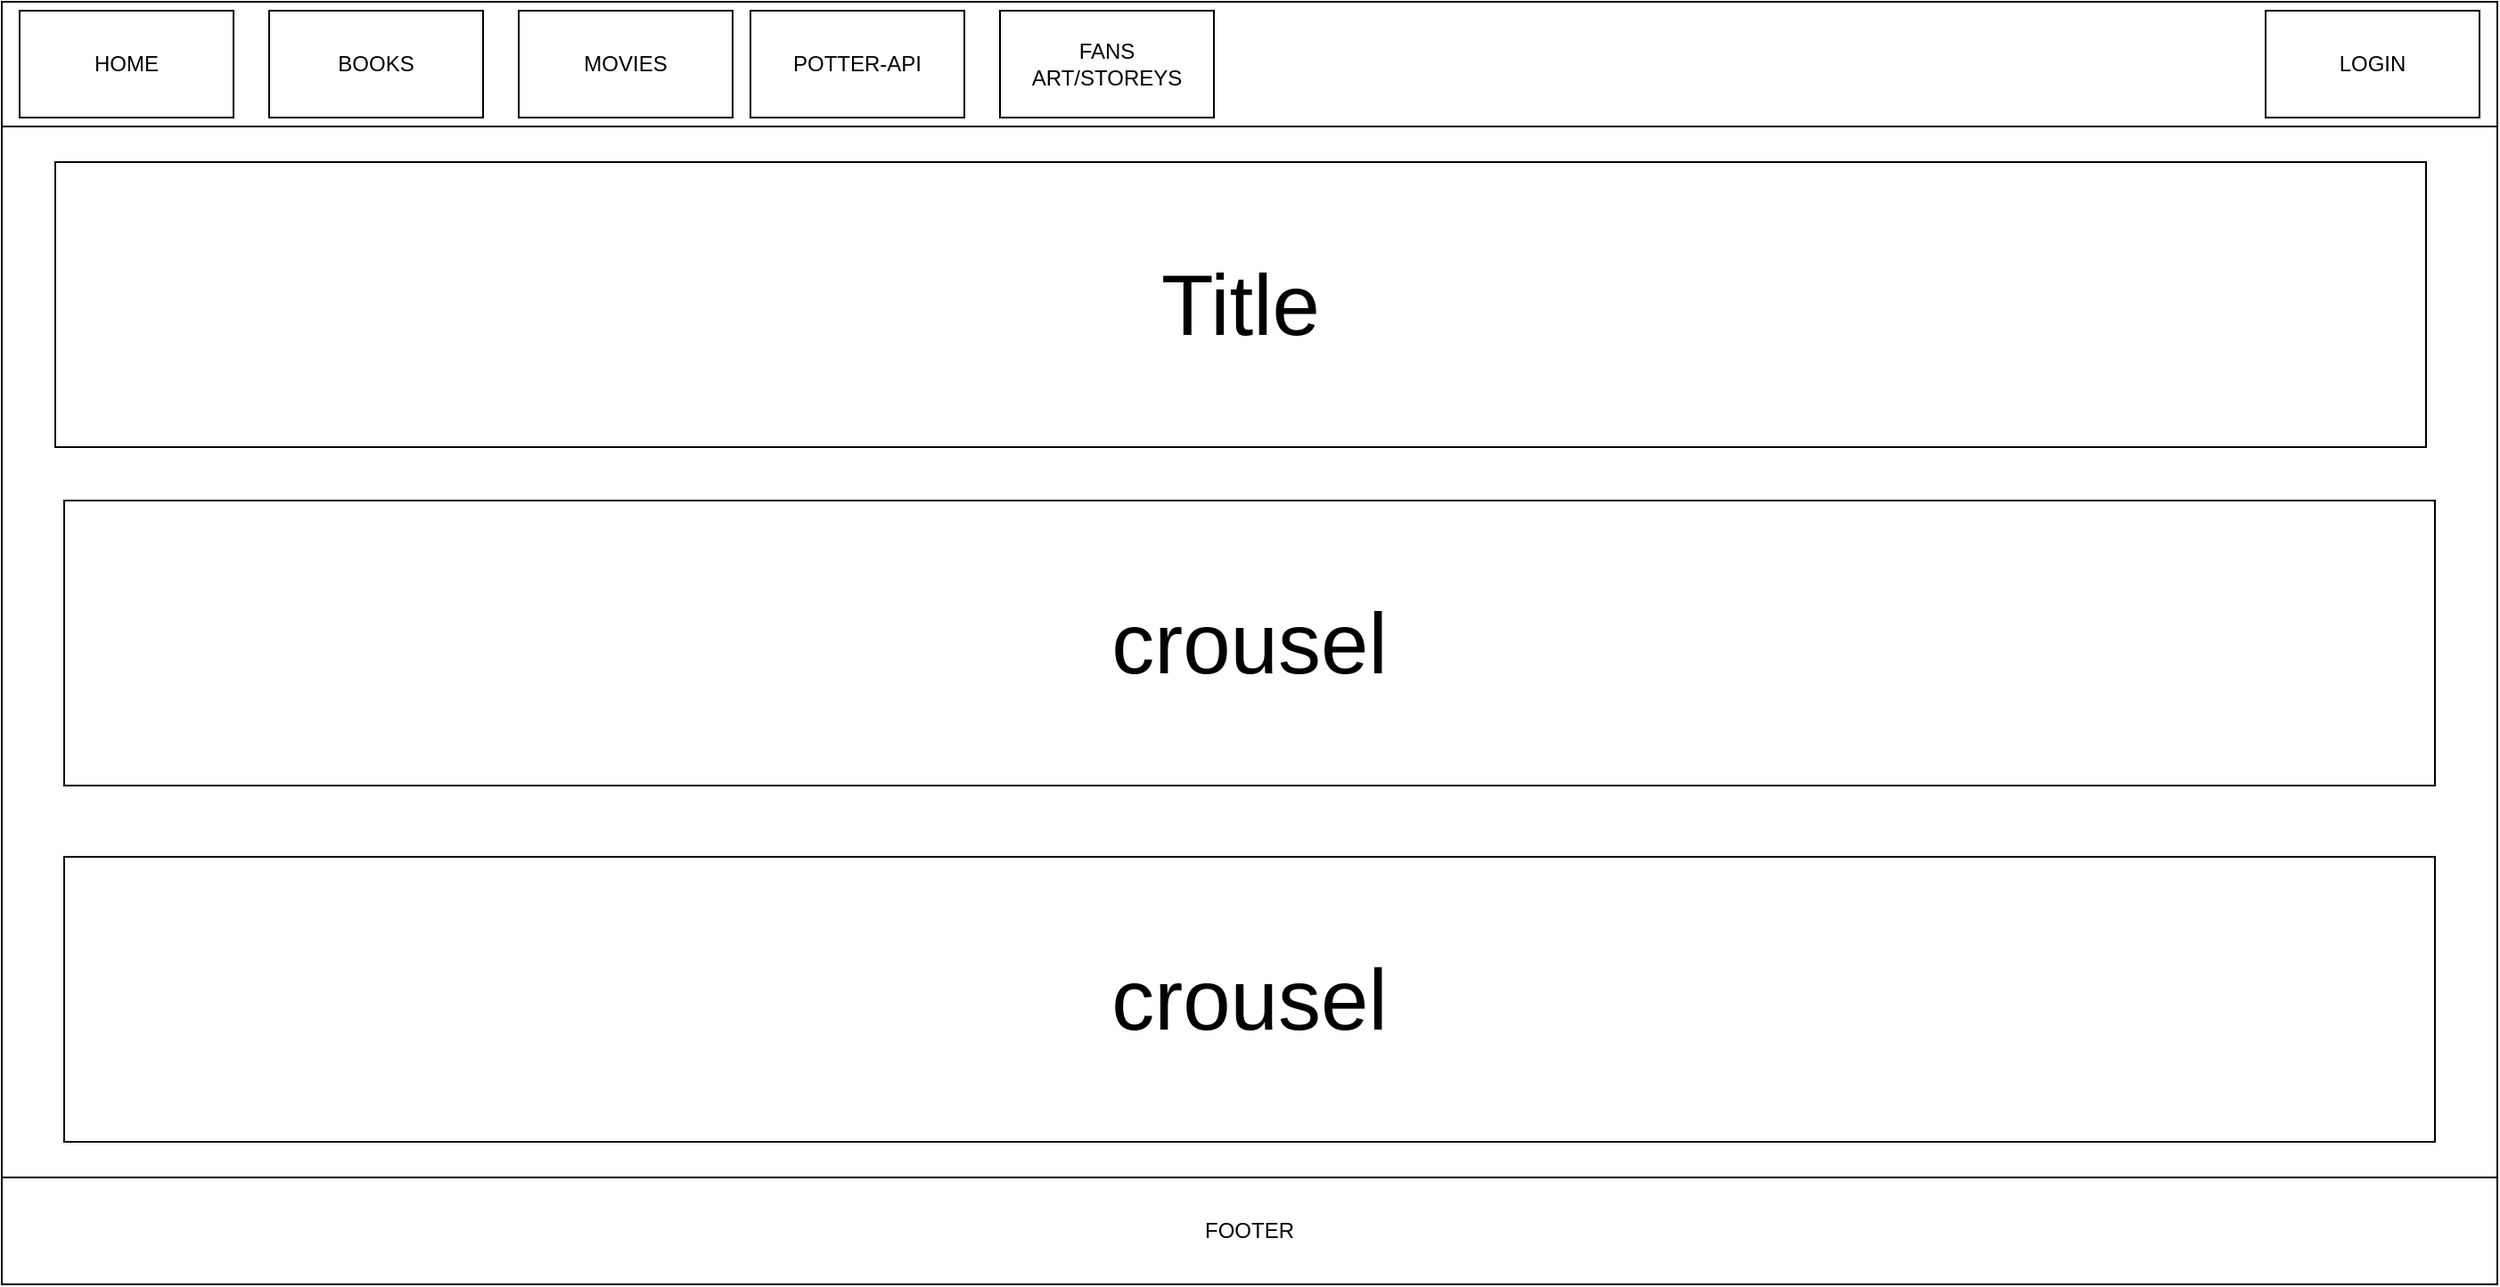 <mxfile version="14.5.1" type="device" pages="6"><diagram id="qFzQuwKPWO8ZbnRrZATn" name="HOME"><mxGraphModel dx="1662" dy="822" grid="1" gridSize="10" guides="1" tooltips="1" connect="1" arrows="1" fold="1" page="1" pageScale="1" pageWidth="2336" pageHeight="1654" math="0" shadow="0"><root><mxCell id="0"/><mxCell id="1" parent="0"/><mxCell id="XW8A4BsxFnwfHkGMzySi-2" value="" style="rounded=0;whiteSpace=wrap;html=1;" parent="1" vertex="1"><mxGeometry x="160" y="40" width="1400" height="720" as="geometry"/></mxCell><mxCell id="XW8A4BsxFnwfHkGMzySi-3" value="" style="rounded=0;whiteSpace=wrap;html=1;" parent="1" vertex="1"><mxGeometry x="160" y="40" width="1400" height="70" as="geometry"/></mxCell><mxCell id="XW8A4BsxFnwfHkGMzySi-4" value="HOME&lt;br&gt;" style="rounded=0;whiteSpace=wrap;html=1;" parent="1" vertex="1"><mxGeometry x="170" y="45" width="120" height="60" as="geometry"/></mxCell><mxCell id="XW8A4BsxFnwfHkGMzySi-5" value="BOOKS" style="rounded=0;whiteSpace=wrap;html=1;" parent="1" vertex="1"><mxGeometry x="310" y="45" width="120" height="60" as="geometry"/></mxCell><mxCell id="XW8A4BsxFnwfHkGMzySi-8" value="MOVIES&lt;br&gt;" style="rounded=0;whiteSpace=wrap;html=1;" parent="1" vertex="1"><mxGeometry x="450" y="45" width="120" height="60" as="geometry"/></mxCell><mxCell id="XW8A4BsxFnwfHkGMzySi-9" value="FANS ART/STOREYS" style="rounded=0;whiteSpace=wrap;html=1;" parent="1" vertex="1"><mxGeometry x="720" y="45" width="120" height="60" as="geometry"/></mxCell><mxCell id="XW8A4BsxFnwfHkGMzySi-10" value="POTTER-API" style="rounded=0;whiteSpace=wrap;html=1;" parent="1" vertex="1"><mxGeometry x="580" y="45" width="120" height="60" as="geometry"/></mxCell><mxCell id="XW8A4BsxFnwfHkGMzySi-12" value="LOGIN" style="rounded=0;whiteSpace=wrap;html=1;" parent="1" vertex="1"><mxGeometry x="1430" y="45" width="120" height="60" as="geometry"/></mxCell><mxCell id="MM_Akd9E_J0K9iQ7iAfK-1" value="&lt;font style=&quot;font-size: 48px&quot;&gt;Title&lt;/font&gt;" style="rounded=0;whiteSpace=wrap;html=1;" parent="1" vertex="1"><mxGeometry x="190" y="130" width="1330" height="160" as="geometry"/></mxCell><mxCell id="MM_Akd9E_J0K9iQ7iAfK-2" value="FOOTER" style="rounded=0;whiteSpace=wrap;html=1;" parent="1" vertex="1"><mxGeometry x="160" y="700" width="1400" height="60" as="geometry"/></mxCell><mxCell id="Cc7nSgYUqpnfMReREUkO-2" value="&lt;font style=&quot;font-size: 48px&quot;&gt;crousel&lt;/font&gt;" style="rounded=0;whiteSpace=wrap;html=1;" parent="1" vertex="1"><mxGeometry x="195" y="320" width="1330" height="160" as="geometry"/></mxCell><mxCell id="Cc7nSgYUqpnfMReREUkO-3" value="&lt;span style=&quot;font-size: 48px&quot;&gt;crousel&lt;/span&gt;" style="rounded=0;whiteSpace=wrap;html=1;" parent="1" vertex="1"><mxGeometry x="195" y="520" width="1330" height="160" as="geometry"/></mxCell></root></mxGraphModel></diagram><diagram name="BOOKS" id="s2oUbEV0orOd8MJt5951"><mxGraphModel dx="1662" dy="822" grid="1" gridSize="10" guides="1" tooltips="1" connect="1" arrows="1" fold="1" page="1" pageScale="1" pageWidth="2336" pageHeight="1654" math="0" shadow="0"><root><mxCell id="lm_g_Fe6XEitYUK9nzpx-0"/><mxCell id="lm_g_Fe6XEitYUK9nzpx-1" parent="lm_g_Fe6XEitYUK9nzpx-0"/><mxCell id="lm_g_Fe6XEitYUK9nzpx-2" value="" style="rounded=0;whiteSpace=wrap;html=1;" parent="lm_g_Fe6XEitYUK9nzpx-1" vertex="1"><mxGeometry x="160" y="40" width="1400" height="990" as="geometry"/></mxCell><mxCell id="lm_g_Fe6XEitYUK9nzpx-3" value="" style="rounded=0;whiteSpace=wrap;html=1;" parent="lm_g_Fe6XEitYUK9nzpx-1" vertex="1"><mxGeometry x="160" y="40" width="1400" height="70" as="geometry"/></mxCell><mxCell id="lm_g_Fe6XEitYUK9nzpx-4" value="HOME&lt;br&gt;" style="rounded=0;whiteSpace=wrap;html=1;" parent="lm_g_Fe6XEitYUK9nzpx-1" vertex="1"><mxGeometry x="170" y="45" width="120" height="60" as="geometry"/></mxCell><mxCell id="lm_g_Fe6XEitYUK9nzpx-5" value="BOOKS" style="rounded=0;whiteSpace=wrap;html=1;" parent="lm_g_Fe6XEitYUK9nzpx-1" vertex="1"><mxGeometry x="310" y="45" width="120" height="60" as="geometry"/></mxCell><mxCell id="lm_g_Fe6XEitYUK9nzpx-8" value="MOVIES&lt;br&gt;" style="rounded=0;whiteSpace=wrap;html=1;" parent="lm_g_Fe6XEitYUK9nzpx-1" vertex="1"><mxGeometry x="450" y="45" width="120" height="60" as="geometry"/></mxCell><mxCell id="lm_g_Fe6XEitYUK9nzpx-9" value="FANS ART/STOREYS" style="rounded=0;whiteSpace=wrap;html=1;" parent="lm_g_Fe6XEitYUK9nzpx-1" vertex="1"><mxGeometry x="590" y="45" width="120" height="60" as="geometry"/></mxCell><mxCell id="lm_g_Fe6XEitYUK9nzpx-10" value="POTTER-API" style="rounded=0;whiteSpace=wrap;html=1;" parent="lm_g_Fe6XEitYUK9nzpx-1" vertex="1"><mxGeometry x="720" y="45" width="120" height="60" as="geometry"/></mxCell><mxCell id="lm_g_Fe6XEitYUK9nzpx-11" value="LOGIN" style="rounded=0;whiteSpace=wrap;html=1;" parent="lm_g_Fe6XEitYUK9nzpx-1" vertex="1"><mxGeometry x="1430" y="45" width="120" height="60" as="geometry"/></mxCell><mxCell id="C4juva8W_bI43hicVfzI-0" value="FOOTER" style="rounded=0;whiteSpace=wrap;html=1;" parent="lm_g_Fe6XEitYUK9nzpx-1" vertex="1"><mxGeometry x="160" y="1030" width="1400" height="60" as="geometry"/></mxCell><mxCell id="HZnJkKdpitrdxWOBubL5-1" value="&lt;font style=&quot;font-size: 48px&quot;&gt;books&amp;nbsp;&lt;br&gt;&lt;br&gt;&lt;/font&gt;" style="rounded=0;whiteSpace=wrap;html=1;" parent="lm_g_Fe6XEitYUK9nzpx-1" vertex="1"><mxGeometry x="640" y="120" width="400" height="110" as="geometry"/></mxCell><mxCell id="HZnJkKdpitrdxWOBubL5-2" value="&lt;font style=&quot;font-size: 36px&quot;&gt;harry potter series&lt;/font&gt;" style="rounded=1;whiteSpace=wrap;html=1;" parent="lm_g_Fe6XEitYUK9nzpx-1" vertex="1"><mxGeometry x="630" y="260" width="410" height="60" as="geometry"/></mxCell><mxCell id="HZnJkKdpitrdxWOBubL5-3" value="&lt;font style=&quot;font-size: 36px&quot;&gt;fantasitc beasts&lt;/font&gt;" style="rounded=1;whiteSpace=wrap;html=1;" parent="lm_g_Fe6XEitYUK9nzpx-1" vertex="1"><mxGeometry x="635" y="530" width="410" height="60" as="geometry"/></mxCell><mxCell id="HZnJkKdpitrdxWOBubL5-4" value="&lt;font style=&quot;font-size: 36px&quot;&gt;hogwarts library&lt;/font&gt;" style="rounded=1;whiteSpace=wrap;html=1;" parent="lm_g_Fe6XEitYUK9nzpx-1" vertex="1"><mxGeometry x="640" y="767" width="410" height="60" as="geometry"/></mxCell><mxCell id="HZnJkKdpitrdxWOBubL5-5" value="&lt;font style=&quot;font-size: 24px&quot;&gt;book component&lt;/font&gt;" style="whiteSpace=wrap;html=1;aspect=fixed;" parent="lm_g_Fe6XEitYUK9nzpx-1" vertex="1"><mxGeometry x="500" y="340" width="150" height="150" as="geometry"/></mxCell><mxCell id="HZnJkKdpitrdxWOBubL5-6" value="&lt;font style=&quot;font-size: 24px&quot;&gt;book component&lt;/font&gt;" style="whiteSpace=wrap;html=1;aspect=fixed;" parent="lm_g_Fe6XEitYUK9nzpx-1" vertex="1"><mxGeometry x="660" y="340" width="150" height="150" as="geometry"/></mxCell><mxCell id="HZnJkKdpitrdxWOBubL5-7" value="&lt;font style=&quot;font-size: 24px&quot;&gt;book component&lt;/font&gt;" style="whiteSpace=wrap;html=1;aspect=fixed;" parent="lm_g_Fe6XEitYUK9nzpx-1" vertex="1"><mxGeometry x="860" y="340" width="150" height="150" as="geometry"/></mxCell><mxCell id="HZnJkKdpitrdxWOBubL5-8" value="&lt;font style=&quot;font-size: 24px&quot;&gt;book component&lt;/font&gt;" style="whiteSpace=wrap;html=1;aspect=fixed;" parent="lm_g_Fe6XEitYUK9nzpx-1" vertex="1"><mxGeometry x="1060" y="340" width="150" height="150" as="geometry"/></mxCell><mxCell id="HZnJkKdpitrdxWOBubL5-9" value="&lt;font style=&quot;font-size: 24px&quot;&gt;book component&lt;/font&gt;" style="whiteSpace=wrap;html=1;aspect=fixed;" parent="lm_g_Fe6XEitYUK9nzpx-1" vertex="1"><mxGeometry x="1260" y="340" width="150" height="150" as="geometry"/></mxCell><mxCell id="HZnJkKdpitrdxWOBubL5-10" value="&lt;font style=&quot;font-size: 24px&quot;&gt;book component&lt;/font&gt;" style="whiteSpace=wrap;html=1;aspect=fixed;" parent="lm_g_Fe6XEitYUK9nzpx-1" vertex="1"><mxGeometry x="1260" y="600" width="150" height="150" as="geometry"/></mxCell><mxCell id="HZnJkKdpitrdxWOBubL5-11" value="&lt;font style=&quot;font-size: 24px&quot;&gt;book component&lt;/font&gt;" style="whiteSpace=wrap;html=1;aspect=fixed;" parent="lm_g_Fe6XEitYUK9nzpx-1" vertex="1"><mxGeometry x="320" y="600" width="150" height="150" as="geometry"/></mxCell><mxCell id="HZnJkKdpitrdxWOBubL5-12" value="&lt;font style=&quot;font-size: 24px&quot;&gt;book component&lt;/font&gt;" style="whiteSpace=wrap;html=1;aspect=fixed;" parent="lm_g_Fe6XEitYUK9nzpx-1" vertex="1"><mxGeometry x="500" y="600" width="150" height="150" as="geometry"/></mxCell><mxCell id="HZnJkKdpitrdxWOBubL5-13" value="&lt;font style=&quot;font-size: 24px&quot;&gt;book component&lt;/font&gt;" style="whiteSpace=wrap;html=1;aspect=fixed;" parent="lm_g_Fe6XEitYUK9nzpx-1" vertex="1"><mxGeometry x="1050" y="600" width="150" height="150" as="geometry"/></mxCell><mxCell id="HZnJkKdpitrdxWOBubL5-14" value="&lt;font style=&quot;font-size: 24px&quot;&gt;book component&lt;/font&gt;" style="whiteSpace=wrap;html=1;aspect=fixed;" parent="lm_g_Fe6XEitYUK9nzpx-1" vertex="1"><mxGeometry x="870" y="600" width="150" height="150" as="geometry"/></mxCell><mxCell id="HZnJkKdpitrdxWOBubL5-15" value="&lt;font style=&quot;font-size: 24px&quot;&gt;book component&lt;/font&gt;" style="whiteSpace=wrap;html=1;aspect=fixed;" parent="lm_g_Fe6XEitYUK9nzpx-1" vertex="1"><mxGeometry x="700" y="600" width="150" height="150" as="geometry"/></mxCell><mxCell id="HZnJkKdpitrdxWOBubL5-16" value="&lt;font style=&quot;font-size: 24px&quot;&gt;book component&lt;/font&gt;" style="whiteSpace=wrap;html=1;aspect=fixed;" parent="lm_g_Fe6XEitYUK9nzpx-1" vertex="1"><mxGeometry x="1180" y="850" width="150" height="150" as="geometry"/></mxCell><mxCell id="HZnJkKdpitrdxWOBubL5-17" value="&lt;font style=&quot;font-size: 24px&quot;&gt;book component&lt;/font&gt;" style="whiteSpace=wrap;html=1;aspect=fixed;" parent="lm_g_Fe6XEitYUK9nzpx-1" vertex="1"><mxGeometry x="980" y="850" width="150" height="150" as="geometry"/></mxCell><mxCell id="HZnJkKdpitrdxWOBubL5-18" value="&lt;font style=&quot;font-size: 24px&quot;&gt;book component&lt;/font&gt;" style="whiteSpace=wrap;html=1;aspect=fixed;" parent="lm_g_Fe6XEitYUK9nzpx-1" vertex="1"><mxGeometry x="800" y="850" width="150" height="150" as="geometry"/></mxCell><mxCell id="HZnJkKdpitrdxWOBubL5-19" value="&lt;font style=&quot;font-size: 24px&quot;&gt;book component&lt;/font&gt;" style="whiteSpace=wrap;html=1;aspect=fixed;" parent="lm_g_Fe6XEitYUK9nzpx-1" vertex="1"><mxGeometry x="610" y="850" width="150" height="150" as="geometry"/></mxCell><mxCell id="HZnJkKdpitrdxWOBubL5-20" value="&lt;font style=&quot;font-size: 24px&quot;&gt;book component&lt;/font&gt;" style="whiteSpace=wrap;html=1;aspect=fixed;" parent="lm_g_Fe6XEitYUK9nzpx-1" vertex="1"><mxGeometry x="420" y="850" width="150" height="150" as="geometry"/></mxCell><mxCell id="HZnJkKdpitrdxWOBubL5-21" value="" style="whiteSpace=wrap;html=1;aspect=fixed;" parent="lm_g_Fe6XEitYUK9nzpx-1" vertex="1"><mxGeometry x="220" y="320" width="240" height="240" as="geometry"/></mxCell><mxCell id="mYkA8zTRf9Vf7Kl_aWjD-0" value="" style="rounded=0;whiteSpace=wrap;html=1;" parent="lm_g_Fe6XEitYUK9nzpx-1" vertex="1"><mxGeometry x="240" y="340" width="170" height="140" as="geometry"/></mxCell></root></mxGraphModel></diagram><diagram name="MOVIES" id="aZfc_2-e9ld5pdM51mkQ"><mxGraphModel dx="3998" dy="822" grid="1" gridSize="10" guides="1" tooltips="1" connect="1" arrows="1" fold="1" page="1" pageScale="1" pageWidth="2336" pageHeight="1654" math="0" shadow="0"><root><mxCell id="ZQqSbuRQAuO5NB-Beapl-0"/><mxCell id="ZQqSbuRQAuO5NB-Beapl-1" parent="ZQqSbuRQAuO5NB-Beapl-0"/><mxCell id="elKJ1n5Fwn7jmFri_gek-4" value="" style="rounded=0;whiteSpace=wrap;html=1;" parent="ZQqSbuRQAuO5NB-Beapl-1" vertex="1"><mxGeometry x="215" y="260" width="1290" height="790" as="geometry"/></mxCell><mxCell id="ZQqSbuRQAuO5NB-Beapl-2" value="" style="rounded=0;whiteSpace=wrap;html=1;" parent="ZQqSbuRQAuO5NB-Beapl-1" vertex="1"><mxGeometry x="160" y="40" width="1400" height="1040" as="geometry"/></mxCell><mxCell id="ZQqSbuRQAuO5NB-Beapl-3" value="" style="rounded=0;whiteSpace=wrap;html=1;" parent="ZQqSbuRQAuO5NB-Beapl-1" vertex="1"><mxGeometry x="160" y="40" width="1400" height="70" as="geometry"/></mxCell><mxCell id="ZQqSbuRQAuO5NB-Beapl-4" value="HOME&lt;br&gt;" style="rounded=0;whiteSpace=wrap;html=1;" parent="ZQqSbuRQAuO5NB-Beapl-1" vertex="1"><mxGeometry x="170" y="45" width="120" height="60" as="geometry"/></mxCell><mxCell id="ZQqSbuRQAuO5NB-Beapl-5" value="BOOKS" style="rounded=0;whiteSpace=wrap;html=1;" parent="ZQqSbuRQAuO5NB-Beapl-1" vertex="1"><mxGeometry x="310" y="45" width="120" height="60" as="geometry"/></mxCell><mxCell id="ZQqSbuRQAuO5NB-Beapl-8" value="MOVIES&lt;br&gt;" style="rounded=0;whiteSpace=wrap;html=1;" parent="ZQqSbuRQAuO5NB-Beapl-1" vertex="1"><mxGeometry x="450" y="45" width="120" height="60" as="geometry"/></mxCell><mxCell id="ZQqSbuRQAuO5NB-Beapl-9" value="FANS ART/STOREYS" style="rounded=0;whiteSpace=wrap;html=1;" parent="ZQqSbuRQAuO5NB-Beapl-1" vertex="1"><mxGeometry x="580" y="45" width="120" height="60" as="geometry"/></mxCell><mxCell id="ZQqSbuRQAuO5NB-Beapl-10" value="POTTER-API" style="rounded=0;whiteSpace=wrap;html=1;" parent="ZQqSbuRQAuO5NB-Beapl-1" vertex="1"><mxGeometry x="710" y="45" width="120" height="60" as="geometry"/></mxCell><mxCell id="ZQqSbuRQAuO5NB-Beapl-11" value="LOGIN" style="rounded=0;whiteSpace=wrap;html=1;" parent="ZQqSbuRQAuO5NB-Beapl-1" vertex="1"><mxGeometry x="1430" y="45" width="120" height="60" as="geometry"/></mxCell><mxCell id="Ux6dfX4NMtfZIwzWH40v-0" value="FOOTER" style="rounded=0;whiteSpace=wrap;html=1;" parent="ZQqSbuRQAuO5NB-Beapl-1" vertex="1"><mxGeometry x="160" y="1080" width="1400" height="80" as="geometry"/></mxCell><mxCell id="elKJ1n5Fwn7jmFri_gek-0" value="&lt;font style=&quot;font-size: 36px&quot;&gt;original series&lt;br&gt;&lt;br&gt;&lt;/font&gt;" style="rounded=0;whiteSpace=wrap;html=1;" parent="ZQqSbuRQAuO5NB-Beapl-1" vertex="1"><mxGeometry x="660" y="150" width="440" height="90" as="geometry"/></mxCell><mxCell id="elKJ1n5Fwn7jmFri_gek-6" value="" style="rounded=1;whiteSpace=wrap;html=1;" parent="ZQqSbuRQAuO5NB-Beapl-1" vertex="1"><mxGeometry x="215" y="400" width="1300" height="640" as="geometry"/></mxCell><mxCell id="elKJ1n5Fwn7jmFri_gek-1" value="&lt;font style=&quot;font-size: 48px&quot;&gt;poster&lt;/font&gt;" style="whiteSpace=wrap;html=1;aspect=fixed;" parent="ZQqSbuRQAuO5NB-Beapl-1" vertex="1"><mxGeometry x="-70" y="1080" width="250" height="250" as="geometry"/></mxCell><mxCell id="bE2-QdQbhn7SCzgEb_U1-4" value="&lt;font style=&quot;font-size: 36px&quot;&gt;Title&lt;/font&gt;" style="rounded=1;whiteSpace=wrap;html=1;" parent="ZQqSbuRQAuO5NB-Beapl-1" vertex="1"><mxGeometry x="670" y="430" width="340" height="60" as="geometry"/></mxCell><mxCell id="zxSjS16HjoLtxvAIg85z-0" value="" style="whiteSpace=wrap;html=1;aspect=fixed;" parent="ZQqSbuRQAuO5NB-Beapl-1" vertex="1"><mxGeometry x="340" y="260" width="80" height="80" as="geometry"/></mxCell><mxCell id="zxSjS16HjoLtxvAIg85z-1" value="" style="whiteSpace=wrap;html=1;aspect=fixed;" parent="ZQqSbuRQAuO5NB-Beapl-1" vertex="1"><mxGeometry x="450" y="260" width="80" height="80" as="geometry"/></mxCell><mxCell id="zxSjS16HjoLtxvAIg85z-2" value="" style="whiteSpace=wrap;html=1;aspect=fixed;" parent="ZQqSbuRQAuO5NB-Beapl-1" vertex="1"><mxGeometry x="1210" y="260" width="80" height="80" as="geometry"/></mxCell><mxCell id="zxSjS16HjoLtxvAIg85z-3" value="" style="whiteSpace=wrap;html=1;aspect=fixed;" parent="ZQqSbuRQAuO5NB-Beapl-1" vertex="1"><mxGeometry x="1110" y="260" width="80" height="80" as="geometry"/></mxCell><mxCell id="zxSjS16HjoLtxvAIg85z-4" value="" style="whiteSpace=wrap;html=1;aspect=fixed;" parent="ZQqSbuRQAuO5NB-Beapl-1" vertex="1"><mxGeometry x="1000" y="260" width="80" height="80" as="geometry"/></mxCell><mxCell id="zxSjS16HjoLtxvAIg85z-5" value="" style="whiteSpace=wrap;html=1;aspect=fixed;" parent="ZQqSbuRQAuO5NB-Beapl-1" vertex="1"><mxGeometry x="900" y="260" width="80" height="80" as="geometry"/></mxCell><mxCell id="zxSjS16HjoLtxvAIg85z-6" value="" style="whiteSpace=wrap;html=1;aspect=fixed;" parent="ZQqSbuRQAuO5NB-Beapl-1" vertex="1"><mxGeometry x="800" y="260" width="80" height="80" as="geometry"/></mxCell><mxCell id="zxSjS16HjoLtxvAIg85z-7" value="" style="whiteSpace=wrap;html=1;aspect=fixed;" parent="ZQqSbuRQAuO5NB-Beapl-1" vertex="1"><mxGeometry x="560" y="260" width="80" height="80" as="geometry"/></mxCell><mxCell id="zxSjS16HjoLtxvAIg85z-8" value="" style="whiteSpace=wrap;html=1;aspect=fixed;" parent="ZQqSbuRQAuO5NB-Beapl-1" vertex="1"><mxGeometry x="690" y="260" width="80" height="80" as="geometry"/></mxCell><mxCell id="zxSjS16HjoLtxvAIg85z-10" value="&lt;div style=&quot;color: rgb(212 , 212 , 212) ; background-color: rgb(30 , 30 , 30) ; font-family: &amp;#34;consolas&amp;#34; , &amp;#34;courier new&amp;#34; , monospace ; font-size: 14px ; line-height: 19px&quot;&gt;&lt;span style=&quot;color: #9cdcfe&quot;&gt;tagline&lt;/span&gt;&lt;/div&gt;" style="rounded=1;whiteSpace=wrap;html=1;" parent="ZQqSbuRQAuO5NB-Beapl-1" vertex="1"><mxGeometry x="670" y="500" width="340" height="30" as="geometry"/></mxCell><mxCell id="zxSjS16HjoLtxvAIg85z-11" value="&#10;&#10;&lt;div style=&quot;color: rgb(212, 212, 212); background-color: rgb(30, 30, 30); font-family: consolas, &amp;quot;courier new&amp;quot;, monospace; font-weight: normal; font-size: 14px; line-height: 19px;&quot;&gt;&lt;div&gt;&lt;span style=&quot;color: #9cdcfe&quot;&gt;overview&lt;/span&gt;&lt;/div&gt;&lt;/div&gt;&#10;&#10;" style="rounded=1;whiteSpace=wrap;html=1;" parent="ZQqSbuRQAuO5NB-Beapl-1" vertex="1"><mxGeometry x="290" y="540" width="720" height="130" as="geometry"/></mxCell><mxCell id="IueU28Ji_5il8305bF9d-0" value="&#10;&#10;&lt;span style=&quot;color: rgb(0, 0, 0); font-family: helvetica; font-size: 24px; font-style: normal; font-weight: 400; letter-spacing: normal; text-align: center; text-indent: 0px; text-transform: none; word-spacing: 0px; background-color: rgb(248, 249, 250); display: inline; float: none;&quot;&gt;backdrop_path&lt;/span&gt;&#10;&#10;" style="rounded=1;whiteSpace=wrap;html=1;" vertex="1" parent="ZQqSbuRQAuO5NB-Beapl-1"><mxGeometry x="1130" y="535" width="250" height="140" as="geometry"/></mxCell><mxCell id="IueU28Ji_5il8305bF9d-1" value="&#10;&#10;&lt;span style=&quot;color: rgb(0, 0, 0); font-family: helvetica; font-size: 36px; font-style: normal; font-weight: 400; letter-spacing: normal; text-align: center; text-indent: 0px; text-transform: none; word-spacing: 0px; background-color: rgb(248, 249, 250); display: inline; float: none;&quot;&gt;enbedded trailer component&lt;/span&gt;&lt;br style=&quot;color: rgb(0, 0, 0); font-family: helvetica; font-size: 36px; font-style: normal; font-weight: 400; letter-spacing: normal; text-align: center; text-indent: 0px; text-transform: none; word-spacing: 0px; background-color: rgb(248, 249, 250);&quot;&gt;&#10;&#10;" style="rounded=1;whiteSpace=wrap;html=1;" vertex="1" parent="ZQqSbuRQAuO5NB-Beapl-1"><mxGeometry x="310" y="740" width="660" height="240" as="geometry"/></mxCell><mxCell id="IueU28Ji_5il8305bF9d-2" value="" style="rounded=1;whiteSpace=wrap;html=1;" vertex="1" parent="ZQqSbuRQAuO5NB-Beapl-1"><mxGeometry x="1110" y="700" width="220" height="280" as="geometry"/></mxCell></root></mxGraphModel></diagram><diagram name="FANS ART/BLOGS " id="pn2HgYnxr7NgBJKdA5zo"><mxGraphModel dx="1662" dy="822" grid="1" gridSize="10" guides="1" tooltips="1" connect="1" arrows="1" fold="1" page="1" pageScale="1" pageWidth="2336" pageHeight="1654" math="0" shadow="0"><root><mxCell id="mfgysvI_igvCpTg6uHBo-0"/><mxCell id="mfgysvI_igvCpTg6uHBo-1" parent="mfgysvI_igvCpTg6uHBo-0"/><mxCell id="mfgysvI_igvCpTg6uHBo-2" value="" style="rounded=0;whiteSpace=wrap;html=1;" parent="mfgysvI_igvCpTg6uHBo-1" vertex="1"><mxGeometry x="160" y="30" width="1400" height="720" as="geometry"/></mxCell><mxCell id="mfgysvI_igvCpTg6uHBo-3" value="" style="rounded=0;whiteSpace=wrap;html=1;" parent="mfgysvI_igvCpTg6uHBo-1" vertex="1"><mxGeometry x="160" y="40" width="1400" height="70" as="geometry"/></mxCell><mxCell id="mfgysvI_igvCpTg6uHBo-4" value="HOME&lt;br&gt;" style="rounded=0;whiteSpace=wrap;html=1;" parent="mfgysvI_igvCpTg6uHBo-1" vertex="1"><mxGeometry x="170" y="45" width="120" height="60" as="geometry"/></mxCell><mxCell id="mfgysvI_igvCpTg6uHBo-5" value="BOOKS" style="rounded=0;whiteSpace=wrap;html=1;" parent="mfgysvI_igvCpTg6uHBo-1" vertex="1"><mxGeometry x="310" y="45" width="120" height="60" as="geometry"/></mxCell><mxCell id="mfgysvI_igvCpTg6uHBo-8" value="MOVIES&lt;br&gt;" style="rounded=0;whiteSpace=wrap;html=1;" parent="mfgysvI_igvCpTg6uHBo-1" vertex="1"><mxGeometry x="450" y="45" width="120" height="60" as="geometry"/></mxCell><mxCell id="mfgysvI_igvCpTg6uHBo-9" value="FANS ART/STOREYS" style="rounded=0;whiteSpace=wrap;html=1;" parent="mfgysvI_igvCpTg6uHBo-1" vertex="1"><mxGeometry x="710" y="45" width="120" height="60" as="geometry"/></mxCell><mxCell id="mfgysvI_igvCpTg6uHBo-10" value="POTTER-API" style="rounded=0;whiteSpace=wrap;html=1;" parent="mfgysvI_igvCpTg6uHBo-1" vertex="1"><mxGeometry x="575" y="45" width="120" height="60" as="geometry"/></mxCell><mxCell id="mfgysvI_igvCpTg6uHBo-11" value="LOGIN" style="rounded=0;whiteSpace=wrap;html=1;" parent="mfgysvI_igvCpTg6uHBo-1" vertex="1"><mxGeometry x="1430" y="45" width="120" height="60" as="geometry"/></mxCell><mxCell id="rdYZdjUodKzM4maYR0Gu-0" value="FOOTER" style="rounded=0;whiteSpace=wrap;html=1;" parent="mfgysvI_igvCpTg6uHBo-1" vertex="1"><mxGeometry x="160" y="700" width="1400" height="60" as="geometry"/></mxCell><mxCell id="sUY5xi-1nG1KaCDfSxt1-0" value="Stories&lt;br&gt;" style="rounded=0;whiteSpace=wrap;html=1;" parent="mfgysvI_igvCpTg6uHBo-1" vertex="1"><mxGeometry x="560" y="130" width="190" height="50" as="geometry"/></mxCell><mxCell id="H3xDLRDKTsLTZFt3DxOG-0" value="Drawings" style="rounded=0;whiteSpace=wrap;html=1;" parent="mfgysvI_igvCpTg6uHBo-1" vertex="1"><mxGeometry x="750" y="130" width="190" height="50" as="geometry"/></mxCell><mxCell id="H3xDLRDKTsLTZFt3DxOG-2" value="Story component" style="whiteSpace=wrap;html=1;aspect=fixed;" parent="mfgysvI_igvCpTg6uHBo-1" vertex="1"><mxGeometry x="440" y="220" width="160" height="160" as="geometry"/></mxCell><mxCell id="H3xDLRDKTsLTZFt3DxOG-3" value="Drawings&lt;br&gt;&amp;nbsp;component" style="whiteSpace=wrap;html=1;aspect=fixed;" parent="mfgysvI_igvCpTg6uHBo-1" vertex="1"><mxGeometry x="1390" y="120" width="100" height="100" as="geometry"/></mxCell></root></mxGraphModel></diagram><diagram name="POTTER-API" id="qczFFQRsvL-kG9j573cf"><mxGraphModel dx="1662" dy="822" grid="1" gridSize="10" guides="1" tooltips="1" connect="1" arrows="1" fold="1" page="1" pageScale="1" pageWidth="2336" pageHeight="1654" math="0" shadow="0"><root><mxCell id="pa84fBUEZQzyAYGIPap3-0"/><mxCell id="pa84fBUEZQzyAYGIPap3-1" parent="pa84fBUEZQzyAYGIPap3-0"/><mxCell id="pa84fBUEZQzyAYGIPap3-2" value="" style="rounded=0;whiteSpace=wrap;html=1;" parent="pa84fBUEZQzyAYGIPap3-1" vertex="1"><mxGeometry x="160" y="40" width="1400" height="720" as="geometry"/></mxCell><mxCell id="pa84fBUEZQzyAYGIPap3-3" value="" style="rounded=0;whiteSpace=wrap;html=1;" parent="pa84fBUEZQzyAYGIPap3-1" vertex="1"><mxGeometry x="160" y="40" width="1400" height="70" as="geometry"/></mxCell><mxCell id="pa84fBUEZQzyAYGIPap3-4" value="HOME&lt;br&gt;" style="rounded=0;whiteSpace=wrap;html=1;" parent="pa84fBUEZQzyAYGIPap3-1" vertex="1"><mxGeometry x="170" y="45" width="120" height="60" as="geometry"/></mxCell><mxCell id="pa84fBUEZQzyAYGIPap3-5" value="BOOKS" style="rounded=0;whiteSpace=wrap;html=1;" parent="pa84fBUEZQzyAYGIPap3-1" vertex="1"><mxGeometry x="310" y="45" width="120" height="60" as="geometry"/></mxCell><mxCell id="pa84fBUEZQzyAYGIPap3-6" value="GAMES&lt;br&gt;" style="rounded=0;whiteSpace=wrap;html=1;" parent="pa84fBUEZQzyAYGIPap3-1" vertex="1"><mxGeometry x="580" y="45" width="120" height="60" as="geometry"/></mxCell><mxCell id="pa84fBUEZQzyAYGIPap3-8" value="MOVIES&lt;br&gt;" style="rounded=0;whiteSpace=wrap;html=1;" parent="pa84fBUEZQzyAYGIPap3-1" vertex="1"><mxGeometry x="450" y="45" width="120" height="60" as="geometry"/></mxCell><mxCell id="pa84fBUEZQzyAYGIPap3-9" value="FANS ART/STOREYS" style="rounded=0;whiteSpace=wrap;html=1;" parent="pa84fBUEZQzyAYGIPap3-1" vertex="1"><mxGeometry x="720" y="45" width="120" height="60" as="geometry"/></mxCell><mxCell id="pa84fBUEZQzyAYGIPap3-10" value="POTTER-API" style="rounded=0;whiteSpace=wrap;html=1;" parent="pa84fBUEZQzyAYGIPap3-1" vertex="1"><mxGeometry x="860" y="40" width="120" height="60" as="geometry"/></mxCell><mxCell id="pa84fBUEZQzyAYGIPap3-11" value="LOGIN" style="rounded=0;whiteSpace=wrap;html=1;" parent="pa84fBUEZQzyAYGIPap3-1" vertex="1"><mxGeometry x="1430" y="45" width="120" height="60" as="geometry"/></mxCell><mxCell id="pa84fBUEZQzyAYGIPap3-12" value="FOOTER" style="rounded=0;whiteSpace=wrap;html=1;" parent="pa84fBUEZQzyAYGIPap3-1" vertex="1"><mxGeometry x="160" y="700" width="1400" height="60" as="geometry"/></mxCell><mxCell id="netTB0vtKwKSiUuqazco-1" value="&lt;font style=&quot;font-size: 24px&quot;&gt;documantion for developers&lt;/font&gt;" style="rounded=1;whiteSpace=wrap;html=1;" parent="pa84fBUEZQzyAYGIPap3-1" vertex="1"><mxGeometry x="630" y="140" width="430" height="70" as="geometry"/></mxCell></root></mxGraphModel></diagram><diagram name="User Page" id="J4Fw-I56V1qpcSvoKsOU"><mxGraphModel dx="1662" dy="822" grid="1" gridSize="10" guides="1" tooltips="1" connect="1" arrows="1" fold="1" page="1" pageScale="1" pageWidth="2336" pageHeight="1654" math="0" shadow="0"><root><mxCell id="i4fTZI5fsANkI5w1doCw-0"/><mxCell id="i4fTZI5fsANkI5w1doCw-1" parent="i4fTZI5fsANkI5w1doCw-0"/><mxCell id="i4fTZI5fsANkI5w1doCw-2" value="" style="rounded=0;whiteSpace=wrap;html=1;" parent="i4fTZI5fsANkI5w1doCw-1" vertex="1"><mxGeometry x="160" y="40" width="1400" height="720" as="geometry"/></mxCell><mxCell id="i4fTZI5fsANkI5w1doCw-3" value="" style="rounded=0;whiteSpace=wrap;html=1;" parent="i4fTZI5fsANkI5w1doCw-1" vertex="1"><mxGeometry x="160" y="40" width="1400" height="70" as="geometry"/></mxCell><mxCell id="i4fTZI5fsANkI5w1doCw-4" value="HOME&lt;br&gt;" style="rounded=0;whiteSpace=wrap;html=1;" parent="i4fTZI5fsANkI5w1doCw-1" vertex="1"><mxGeometry x="170" y="45" width="120" height="60" as="geometry"/></mxCell><mxCell id="i4fTZI5fsANkI5w1doCw-5" value="BOOKS" style="rounded=0;whiteSpace=wrap;html=1;" parent="i4fTZI5fsANkI5w1doCw-1" vertex="1"><mxGeometry x="310" y="45" width="120" height="60" as="geometry"/></mxCell><mxCell id="i4fTZI5fsANkI5w1doCw-6" value="GAMES&lt;br&gt;" style="rounded=0;whiteSpace=wrap;html=1;" parent="i4fTZI5fsANkI5w1doCw-1" vertex="1"><mxGeometry x="580" y="45" width="120" height="60" as="geometry"/></mxCell><mxCell id="i4fTZI5fsANkI5w1doCw-8" value="MOVIES&lt;br&gt;" style="rounded=0;whiteSpace=wrap;html=1;" parent="i4fTZI5fsANkI5w1doCw-1" vertex="1"><mxGeometry x="450" y="45" width="120" height="60" as="geometry"/></mxCell><mxCell id="i4fTZI5fsANkI5w1doCw-9" value="FANS ART/STOREYS" style="rounded=0;whiteSpace=wrap;html=1;" parent="i4fTZI5fsANkI5w1doCw-1" vertex="1"><mxGeometry x="720" y="45" width="120" height="60" as="geometry"/></mxCell><mxCell id="i4fTZI5fsANkI5w1doCw-10" value="POTTER-API" style="rounded=0;whiteSpace=wrap;html=1;" parent="i4fTZI5fsANkI5w1doCw-1" vertex="1"><mxGeometry x="860" y="45" width="120" height="60" as="geometry"/></mxCell><mxCell id="i4fTZI5fsANkI5w1doCw-11" value="LOGIN" style="rounded=0;whiteSpace=wrap;html=1;" parent="i4fTZI5fsANkI5w1doCw-1" vertex="1"><mxGeometry x="1430" y="45" width="120" height="60" as="geometry"/></mxCell><mxCell id="i4fTZI5fsANkI5w1doCw-12" value="FOOTER" style="rounded=0;whiteSpace=wrap;html=1;" parent="i4fTZI5fsANkI5w1doCw-1" vertex="1"><mxGeometry x="160" y="700" width="1400" height="60" as="geometry"/></mxCell><mxCell id="koNlEQCwJvU7OBZ_D_Bd-1" value="my stories&lt;br&gt;" style="rounded=0;whiteSpace=wrap;html=1;" parent="i4fTZI5fsANkI5w1doCw-1" vertex="1"><mxGeometry x="250" y="140" width="120" height="60" as="geometry"/></mxCell><mxCell id="koNlEQCwJvU7OBZ_D_Bd-2" value="my drawings&lt;br&gt;" style="rounded=0;whiteSpace=wrap;html=1;" parent="i4fTZI5fsANkI5w1doCw-1" vertex="1"><mxGeometry x="250" y="410" width="120" height="60" as="geometry"/></mxCell><mxCell id="koNlEQCwJvU7OBZ_D_Bd-4" value="" style="whiteSpace=wrap;html=1;aspect=fixed;" parent="i4fTZI5fsANkI5w1doCw-1" vertex="1"><mxGeometry x="1320" y="160" width="170" height="170" as="geometry"/></mxCell></root></mxGraphModel></diagram></mxfile>